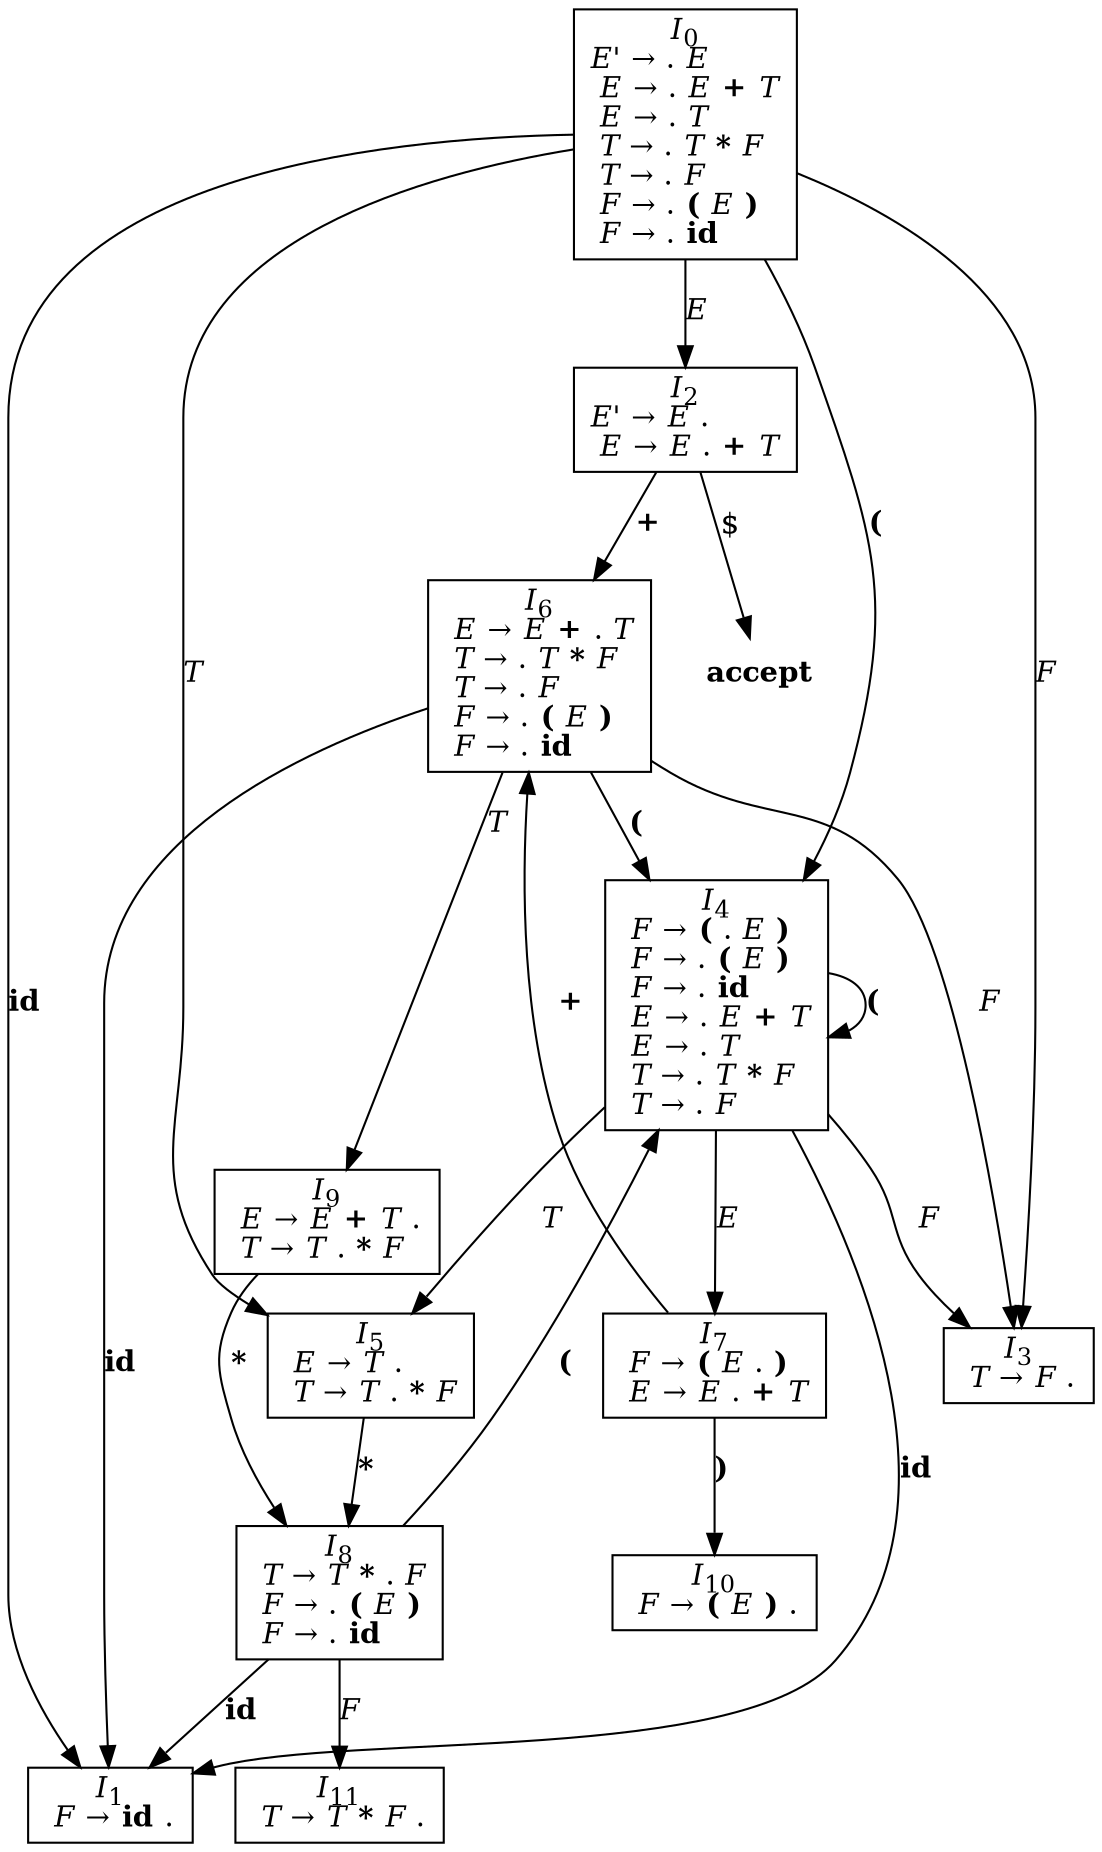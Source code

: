digraph automaton {
	node [shape=record]
	I0 [label=<<I>I</I><SUB>0</SUB><BR/><I>E'</I> &#8594; . <I>E</I><BR ALIGN="LEFT"/><I> E</I> &#8594; . <I>E</I> <B>+</B> <I>T</I><BR ALIGN="LEFT"/><I> E</I> &#8594; . <I>T</I><BR ALIGN="LEFT"/><I> T</I> &#8594; . <I>T</I> <B>*</B> <I>F</I><BR ALIGN="LEFT"/><I> T</I> &#8594; . <I>F</I><BR ALIGN="LEFT"/><I> F</I> &#8594; . <B>(</B> <I>E</I> <B>)</B><BR ALIGN="LEFT"/><I> F</I> &#8594; . <B>id</B><BR ALIGN="LEFT"/>>]
	I1 [label=<<I>I</I><SUB>1</SUB><BR/><I> F</I> &#8594; <B>id</B> .<BR ALIGN="LEFT"/>>]
	I2 [label=<<I>I</I><SUB>2</SUB><BR/><I>E'</I> &#8594; <I>E</I> .<BR ALIGN="LEFT"/><I> E</I> &#8594; <I>E</I> . <B>+</B> <I>T</I><BR ALIGN="LEFT"/>>]
	I3 [label=<<I>I</I><SUB>3</SUB><BR/><I> T</I> &#8594; <I>F</I> .<BR ALIGN="LEFT"/>>]
	I4 [label=<<I>I</I><SUB>4</SUB><BR/><I> F</I> &#8594; <B>(</B> . <I>E</I> <B>)</B><BR ALIGN="LEFT"/><I> F</I> &#8594; . <B>(</B> <I>E</I> <B>)</B><BR ALIGN="LEFT"/><I> F</I> &#8594; . <B>id</B><BR ALIGN="LEFT"/><I> E</I> &#8594; . <I>E</I> <B>+</B> <I>T</I><BR ALIGN="LEFT"/><I> E</I> &#8594; . <I>T</I><BR ALIGN="LEFT"/><I> T</I> &#8594; . <I>T</I> <B>*</B> <I>F</I><BR ALIGN="LEFT"/><I> T</I> &#8594; . <I>F</I><BR ALIGN="LEFT"/>>]
	I5 [label=<<I>I</I><SUB>5</SUB><BR/><I> E</I> &#8594; <I>T</I> .<BR ALIGN="LEFT"/><I> T</I> &#8594; <I>T</I> . <B>*</B> <I>F</I><BR ALIGN="LEFT"/>>]
	I6 [label=<<I>I</I><SUB>6</SUB><BR/><I> E</I> &#8594; <I>E</I> <B>+</B> . <I>T</I><BR ALIGN="LEFT"/><I> T</I> &#8594; . <I>T</I> <B>*</B> <I>F</I><BR ALIGN="LEFT"/><I> T</I> &#8594; . <I>F</I><BR ALIGN="LEFT"/><I> F</I> &#8594; . <B>(</B> <I>E</I> <B>)</B><BR ALIGN="LEFT"/><I> F</I> &#8594; . <B>id</B><BR ALIGN="LEFT"/>>]
	I7 [label=<<I>I</I><SUB>7</SUB><BR/><I> F</I> &#8594; <B>(</B> <I>E</I> . <B>)</B><BR ALIGN="LEFT"/><I> E</I> &#8594; <I>E</I> . <B>+</B> <I>T</I><BR ALIGN="LEFT"/>>]
	I8 [label=<<I>I</I><SUB>8</SUB><BR/><I> T</I> &#8594; <I>T</I> <B>*</B> . <I>F</I><BR ALIGN="LEFT"/><I> F</I> &#8594; . <B>(</B> <I>E</I> <B>)</B><BR ALIGN="LEFT"/><I> F</I> &#8594; . <B>id</B><BR ALIGN="LEFT"/>>]
	I9 [label=<<I>I</I><SUB>9</SUB><BR/><I> E</I> &#8594; <I>E</I> <B>+</B> <I>T</I> .<BR ALIGN="LEFT"/><I> T</I> &#8594; <I>T</I> . <B>*</B> <I>F</I><BR ALIGN="LEFT"/>>]
	I10 [label=<<I>I</I><SUB>10</SUB><BR/><I> F</I> &#8594; <B>(</B> <I>E</I> <B>)</B> .<BR ALIGN="LEFT"/>>]
	I11 [label=<<I>I</I><SUB>11</SUB><BR/><I> T</I> &#8594; <I>T</I> <B>*</B> <I>F</I> .<BR ALIGN="LEFT"/>>]
	I0 -> I1 [label=<<B>id</B>>]
	I0 -> I4 [label=<<B>(</B>>]
	I0 -> I2 [label=<<I>E</I>>]
	I0 -> I3 [label=<<I>F</I>>]
	I0 -> I5 [label=<<I>T</I>>]
	I2 -> I6 [label=<<B>+</B>>]
	acc [label=<<B>accept</B>> shape=none]
	I2 -> acc [label="$"]
	I4 -> I1 [label=<<B>id</B>>]
	I4 -> I4 [label=<<B>(</B>>]
	I4 -> I7 [label=<<I>E</I>>]
	I4 -> I3 [label=<<I>F</I>>]
	I4 -> I5 [label=<<I>T</I>>]
	I5 -> I8 [label=<<B>*</B>>]
	I6 -> I1 [label=<<B>id</B>>]
	I6 -> I4 [label=<<B>(</B>>]
	I6 -> I3 [label=<<I>F</I>>]
	I6 -> I9 [label=<<I>T</I>>]
	I7 -> I10 [label=<<B>)</B>>]
	I7 -> I6 [label=<<B>+</B>>]
	I8 -> I1 [label=<<B>id</B>>]
	I8 -> I4 [label=<<B>(</B>>]
	I8 -> I11 [label=<<I>F</I>>]
	I9 -> I8 [label=<<B>*</B>>]
}
